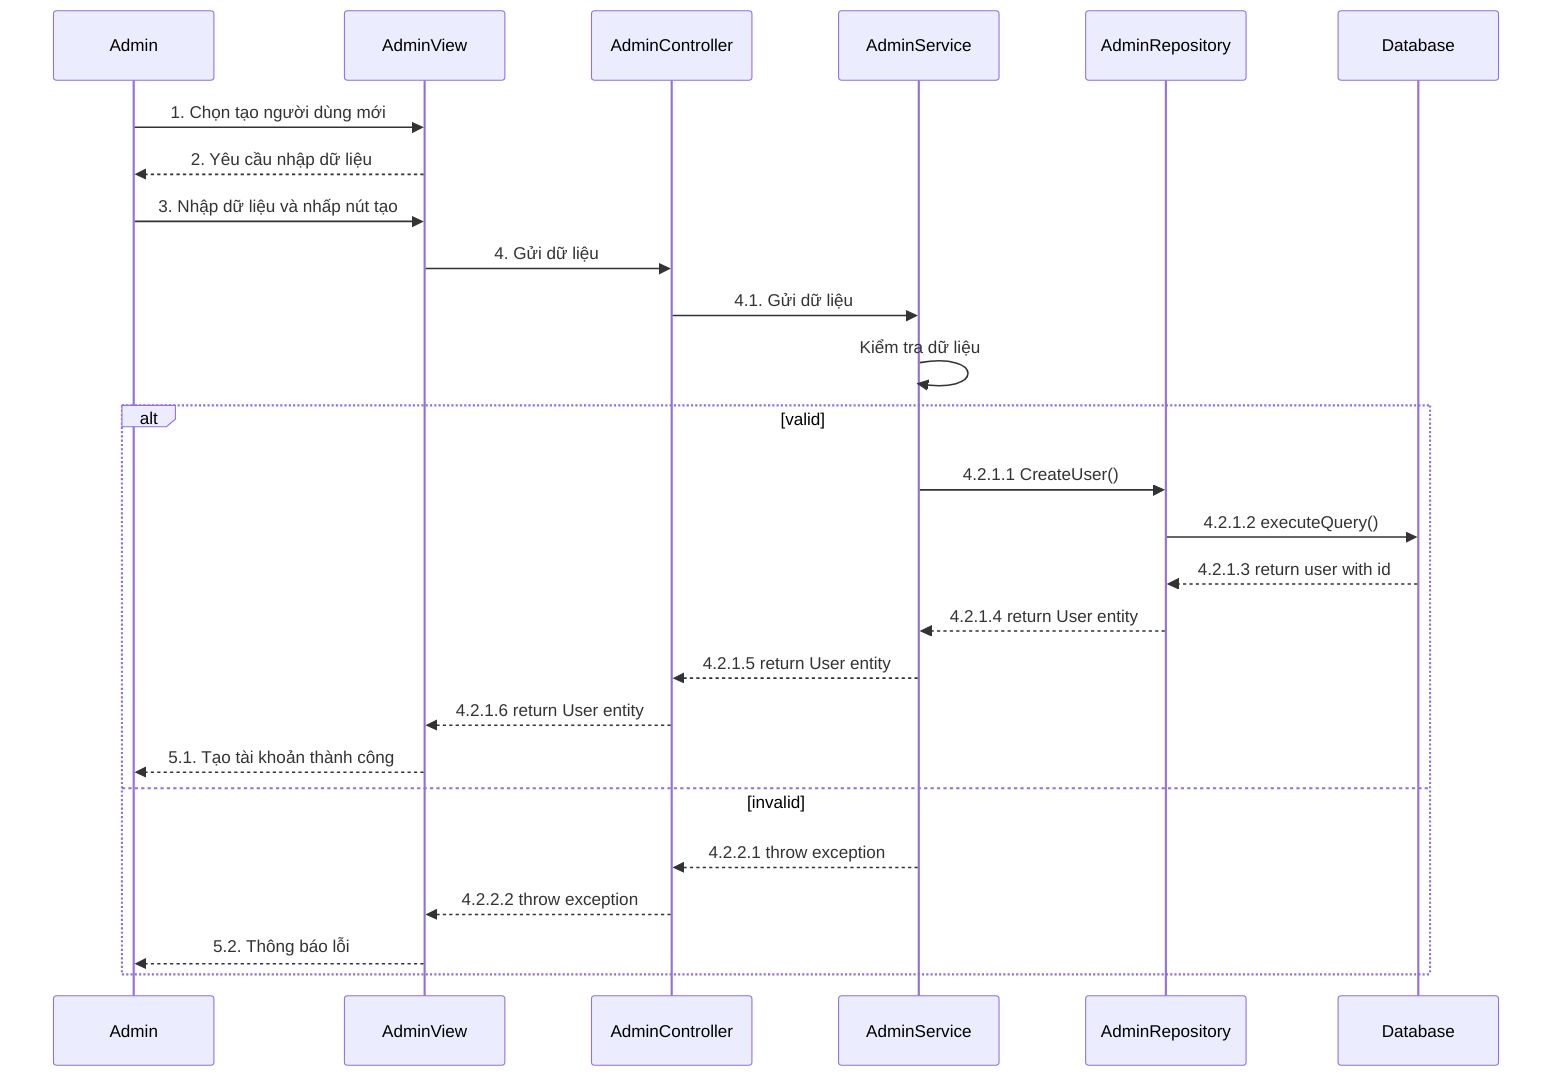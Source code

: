 sequenceDiagram
    participant Admin
    participant AdminView
    participant AdminController
    participant AdminService
    participant AdminRepository
    participant Database

    Admin->>AdminView:  1. Chọn tạo người dùng mới
    AdminView-->>Admin: 2. Yêu cầu nhập dữ liệu
    Admin->>AdminView: 3. Nhập dữ liệu và nhấp nút tạo
    
    AdminView->>AdminController: 4. Gửi dữ liệu 
    AdminController->>AdminService: 4.1. Gửi dữ liệu
    AdminService->>AdminService: Kiểm tra dữ liệu

    alt valid
        AdminService->>AdminRepository: 4.2.1.1 CreateUser()
        AdminRepository->>Database: 4.2.1.2 executeQuery()
        
        Database-->>AdminRepository: 4.2.1.3 return user with id
        AdminRepository-->>AdminService: 4.2.1.4 return User entity
        AdminService-->>AdminController: 4.2.1.5 return User entity
        AdminController-->>AdminView: 4.2.1.6 return User entity
        AdminView-->>Admin: 5.1. Tạo tài khoản thành công
    else invalid
        AdminService-->>AdminController: 4.2.2.1 throw exception
        AdminController-->>AdminView: 4.2.2.2 throw exception
        AdminView-->>Admin: 5.2. Thông báo lỗi
    end